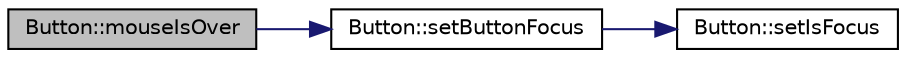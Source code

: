 digraph "Button::mouseIsOver"
{
 // LATEX_PDF_SIZE
  edge [fontname="Helvetica",fontsize="10",labelfontname="Helvetica",labelfontsize="10"];
  node [fontname="Helvetica",fontsize="10",shape=record];
  rankdir="LR";
  Node1 [label="Button::mouseIsOver",height=0.2,width=0.4,color="black", fillcolor="grey75", style="filled", fontcolor="black",tooltip=" "];
  Node1 -> Node2 [color="midnightblue",fontsize="10",style="solid",fontname="Helvetica"];
  Node2 [label="Button::setButtonFocus",height=0.2,width=0.4,color="black", fillcolor="white", style="filled",URL="$class_button.html#ae553fa694c6ce78568f846ddd791e6a2",tooltip=" "];
  Node2 -> Node3 [color="midnightblue",fontsize="10",style="solid",fontname="Helvetica"];
  Node3 [label="Button::setIsFocus",height=0.2,width=0.4,color="black", fillcolor="white", style="filled",URL="$class_button.html#ae84c0d3f2c6f047455de3ff91f1322d9",tooltip=" "];
}

